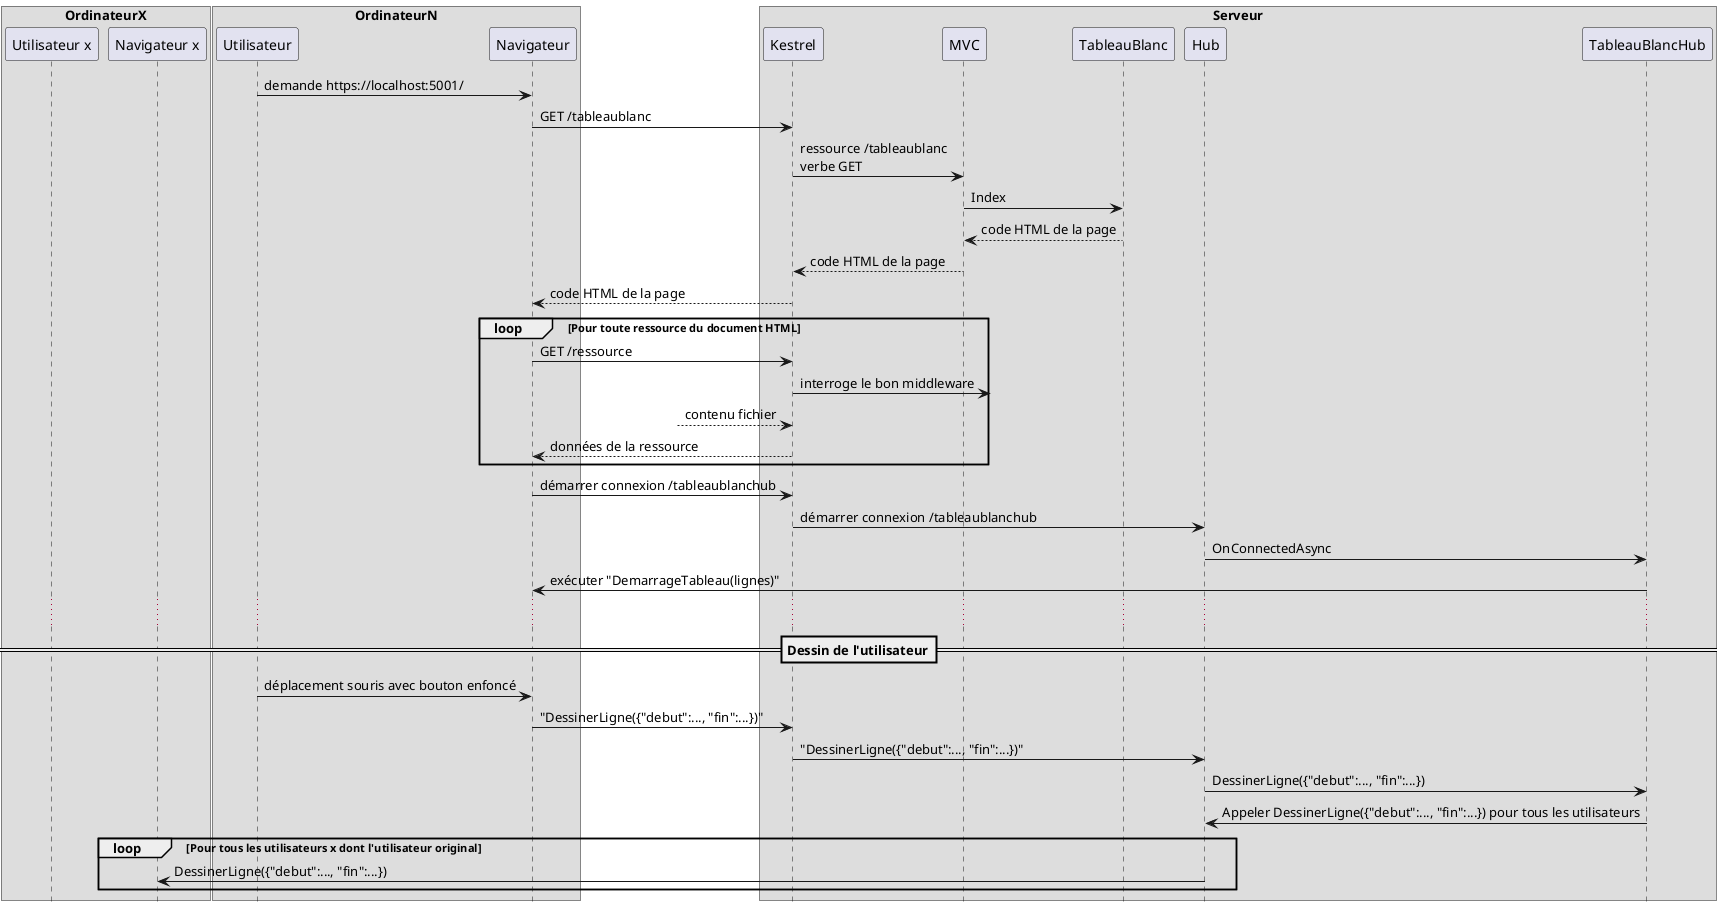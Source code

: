 @startuml tableaublanc

hide footbox

box OrdinateurX
    participant "Utilisateur x"
    participant "Navigateur x"
end box

box OrdinateurN
    participant Utilisateur
    participant Navigateur
end box

box Serveur
    participant Kestrel
    participant MVC
    participant TableauBlanc
    participant Hub
    participant TableauBlancHub
end box

Utilisateur -> Navigateur : demande https://localhost:5001/
Navigateur -> Kestrel : GET /tableaublanc
Kestrel -> MVC : ressource /tableaublanc\nverbe GET
MVC -> TableauBlanc : Index
TableauBlanc --> MVC : code HTML de la page
MVC --> Kestrel : code HTML de la page
Kestrel --> Navigateur : code HTML de la page

loop Pour toute ressource du document HTML
    Navigateur -> Kestrel : GET /ressource
    Kestrel ->? : interroge le bon middleware
    ?--> Kestrel : contenu fichier
    Kestrel --> Navigateur : données de la ressource
end loop

Navigateur -> Kestrel : démarrer connexion /tableaublanchub
Kestrel -> Hub : démarrer connexion /tableaublanchub
Hub -> TableauBlancHub : OnConnectedAsync
TableauBlancHub -> Navigateur : exécuter "DemarrageTableau(lignes)"

...

== Dessin de l'utilisateur==
Utilisateur -> Navigateur : déplacement souris avec bouton enfoncé
Navigateur -> Kestrel : "DessinerLigne({"debut":..., "fin":...})"
Kestrel -> Hub : "DessinerLigne({"debut":..., "fin":...})"
Hub -> TableauBlancHub : DessinerLigne({"debut":..., "fin":...})
TableauBlancHub -> Hub : Appeler DessinerLigne({"debut":..., "fin":...}) pour tous les utilisateurs

loop Pour tous les utilisateurs x dont l'utilisateur original
    Hub -> "Navigateur x" : DessinerLigne({"debut":..., "fin":...})
end loop
@enduml